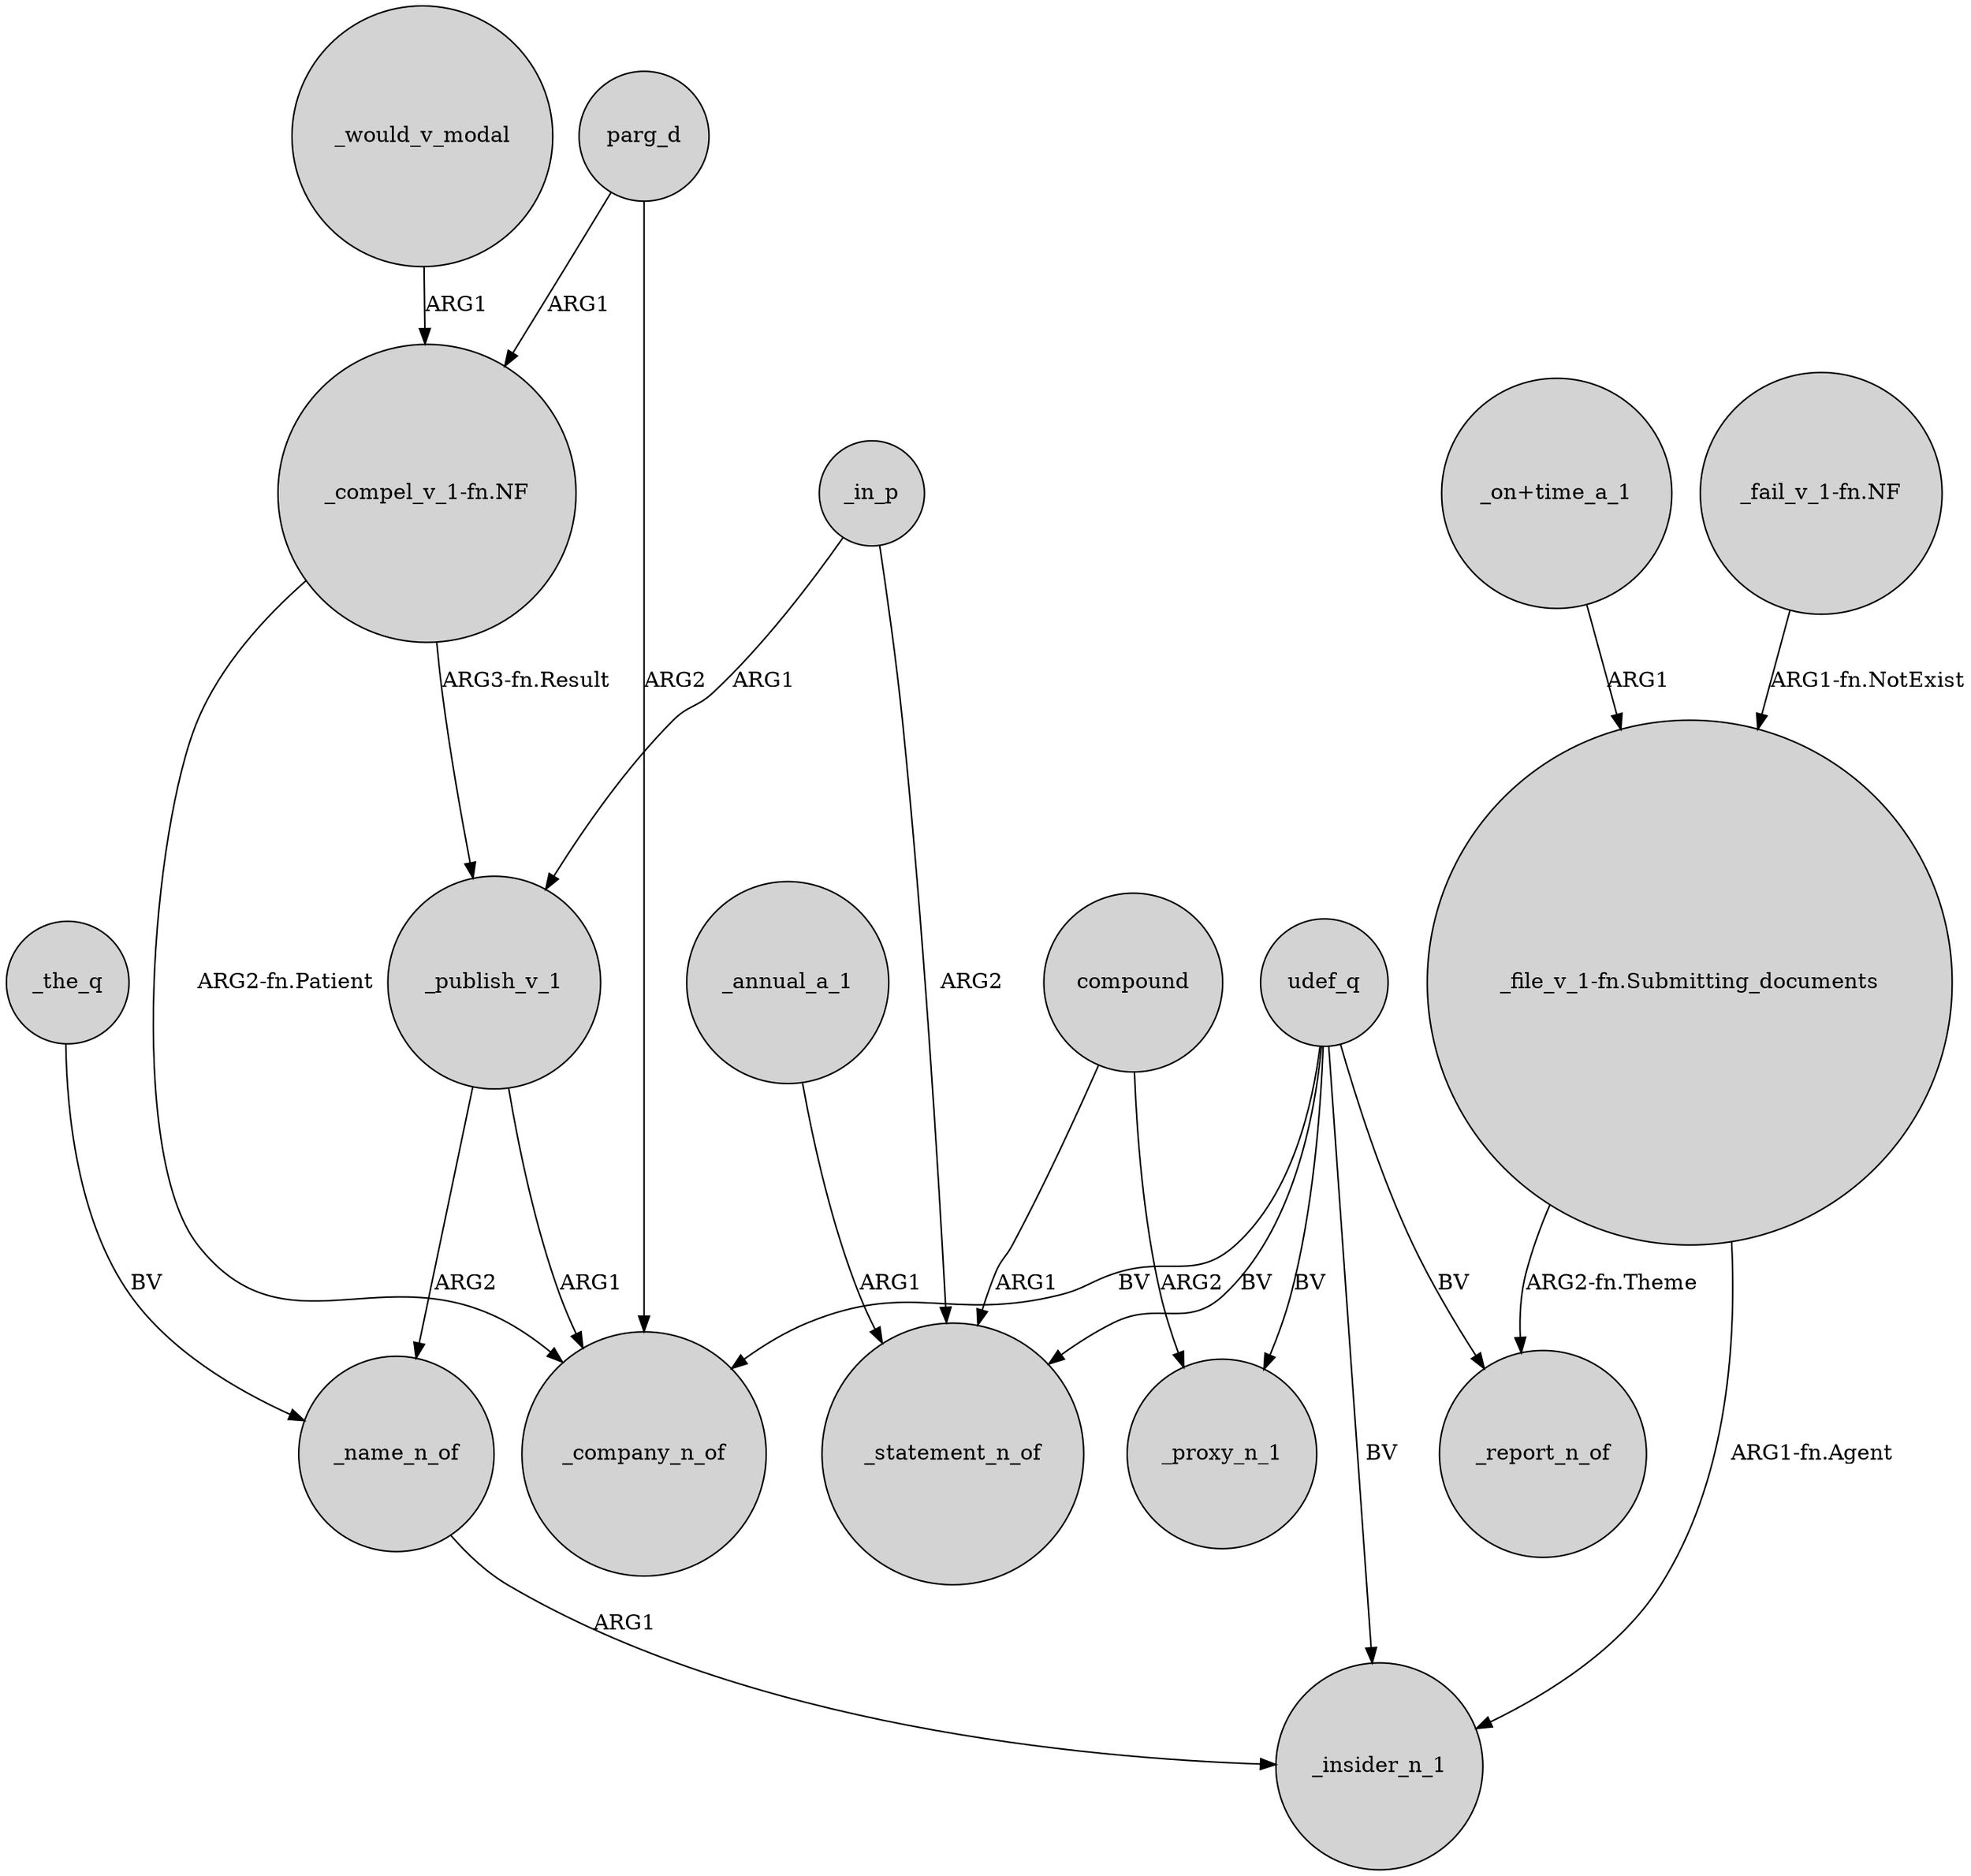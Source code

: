 digraph {
	node [shape=circle style=filled]
	parg_d -> "_compel_v_1-fn.NF" [label=ARG1]
	_annual_a_1 -> _statement_n_of [label=ARG1]
	_publish_v_1 -> _company_n_of [label=ARG1]
	_publish_v_1 -> _name_n_of [label=ARG2]
	_in_p -> _publish_v_1 [label=ARG1]
	"_file_v_1-fn.Submitting_documents" -> _insider_n_1 [label="ARG1-fn.Agent"]
	"_file_v_1-fn.Submitting_documents" -> _report_n_of [label="ARG2-fn.Theme"]
	udef_q -> _insider_n_1 [label=BV]
	udef_q -> _report_n_of [label=BV]
	compound -> _proxy_n_1 [label=ARG2]
	_would_v_modal -> "_compel_v_1-fn.NF" [label=ARG1]
	udef_q -> _proxy_n_1 [label=BV]
	compound -> _statement_n_of [label=ARG1]
	parg_d -> _company_n_of [label=ARG2]
	udef_q -> _statement_n_of [label=BV]
	_in_p -> _statement_n_of [label=ARG2]
	"_fail_v_1-fn.NF" -> "_file_v_1-fn.Submitting_documents" [label="ARG1-fn.NotExist"]
	_the_q -> _name_n_of [label=BV]
	udef_q -> _company_n_of [label=BV]
	"_compel_v_1-fn.NF" -> _company_n_of [label="ARG2-fn.Patient"]
	_name_n_of -> _insider_n_1 [label=ARG1]
	"_on+time_a_1" -> "_file_v_1-fn.Submitting_documents" [label=ARG1]
	"_compel_v_1-fn.NF" -> _publish_v_1 [label="ARG3-fn.Result"]
}
